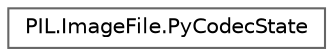 digraph "Graphical Class Hierarchy"
{
 // LATEX_PDF_SIZE
  bgcolor="transparent";
  edge [fontname=Helvetica,fontsize=10,labelfontname=Helvetica,labelfontsize=10];
  node [fontname=Helvetica,fontsize=10,shape=box,height=0.2,width=0.4];
  rankdir="LR";
  Node0 [id="Node000000",label="PIL.ImageFile.PyCodecState",height=0.2,width=0.4,color="grey40", fillcolor="white", style="filled",URL="$d6/d71/classPIL_1_1ImageFile_1_1PyCodecState.html",tooltip=" "];
}
